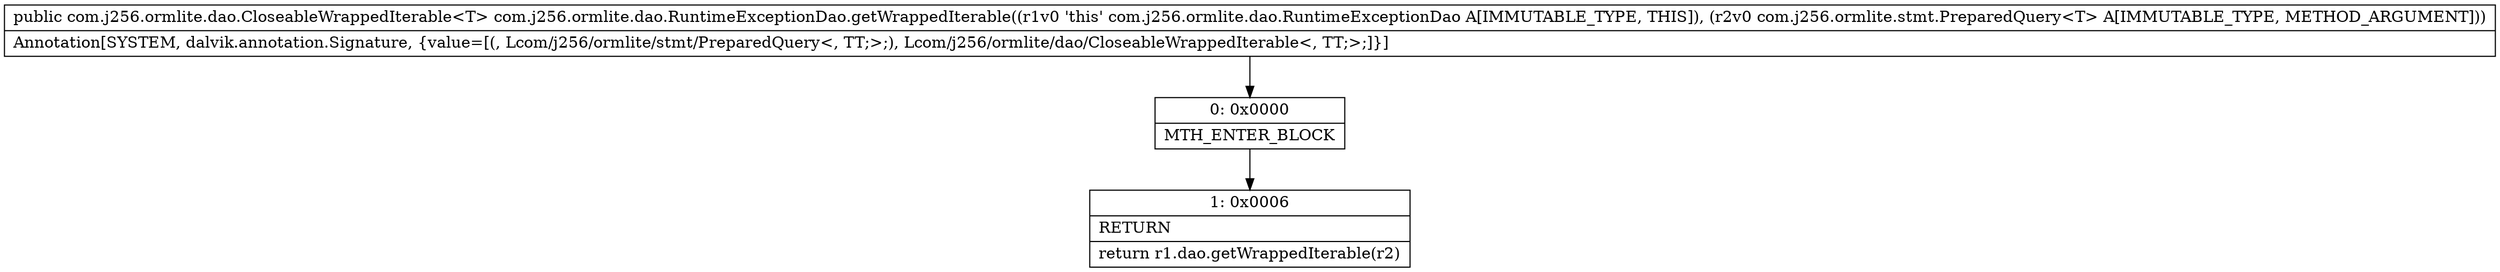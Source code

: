 digraph "CFG forcom.j256.ormlite.dao.RuntimeExceptionDao.getWrappedIterable(Lcom\/j256\/ormlite\/stmt\/PreparedQuery;)Lcom\/j256\/ormlite\/dao\/CloseableWrappedIterable;" {
Node_0 [shape=record,label="{0\:\ 0x0000|MTH_ENTER_BLOCK\l}"];
Node_1 [shape=record,label="{1\:\ 0x0006|RETURN\l|return r1.dao.getWrappedIterable(r2)\l}"];
MethodNode[shape=record,label="{public com.j256.ormlite.dao.CloseableWrappedIterable\<T\> com.j256.ormlite.dao.RuntimeExceptionDao.getWrappedIterable((r1v0 'this' com.j256.ormlite.dao.RuntimeExceptionDao A[IMMUTABLE_TYPE, THIS]), (r2v0 com.j256.ormlite.stmt.PreparedQuery\<T\> A[IMMUTABLE_TYPE, METHOD_ARGUMENT]))  | Annotation[SYSTEM, dalvik.annotation.Signature, \{value=[(, Lcom\/j256\/ormlite\/stmt\/PreparedQuery\<, TT;\>;), Lcom\/j256\/ormlite\/dao\/CloseableWrappedIterable\<, TT;\>;]\}]\l}"];
MethodNode -> Node_0;
Node_0 -> Node_1;
}

